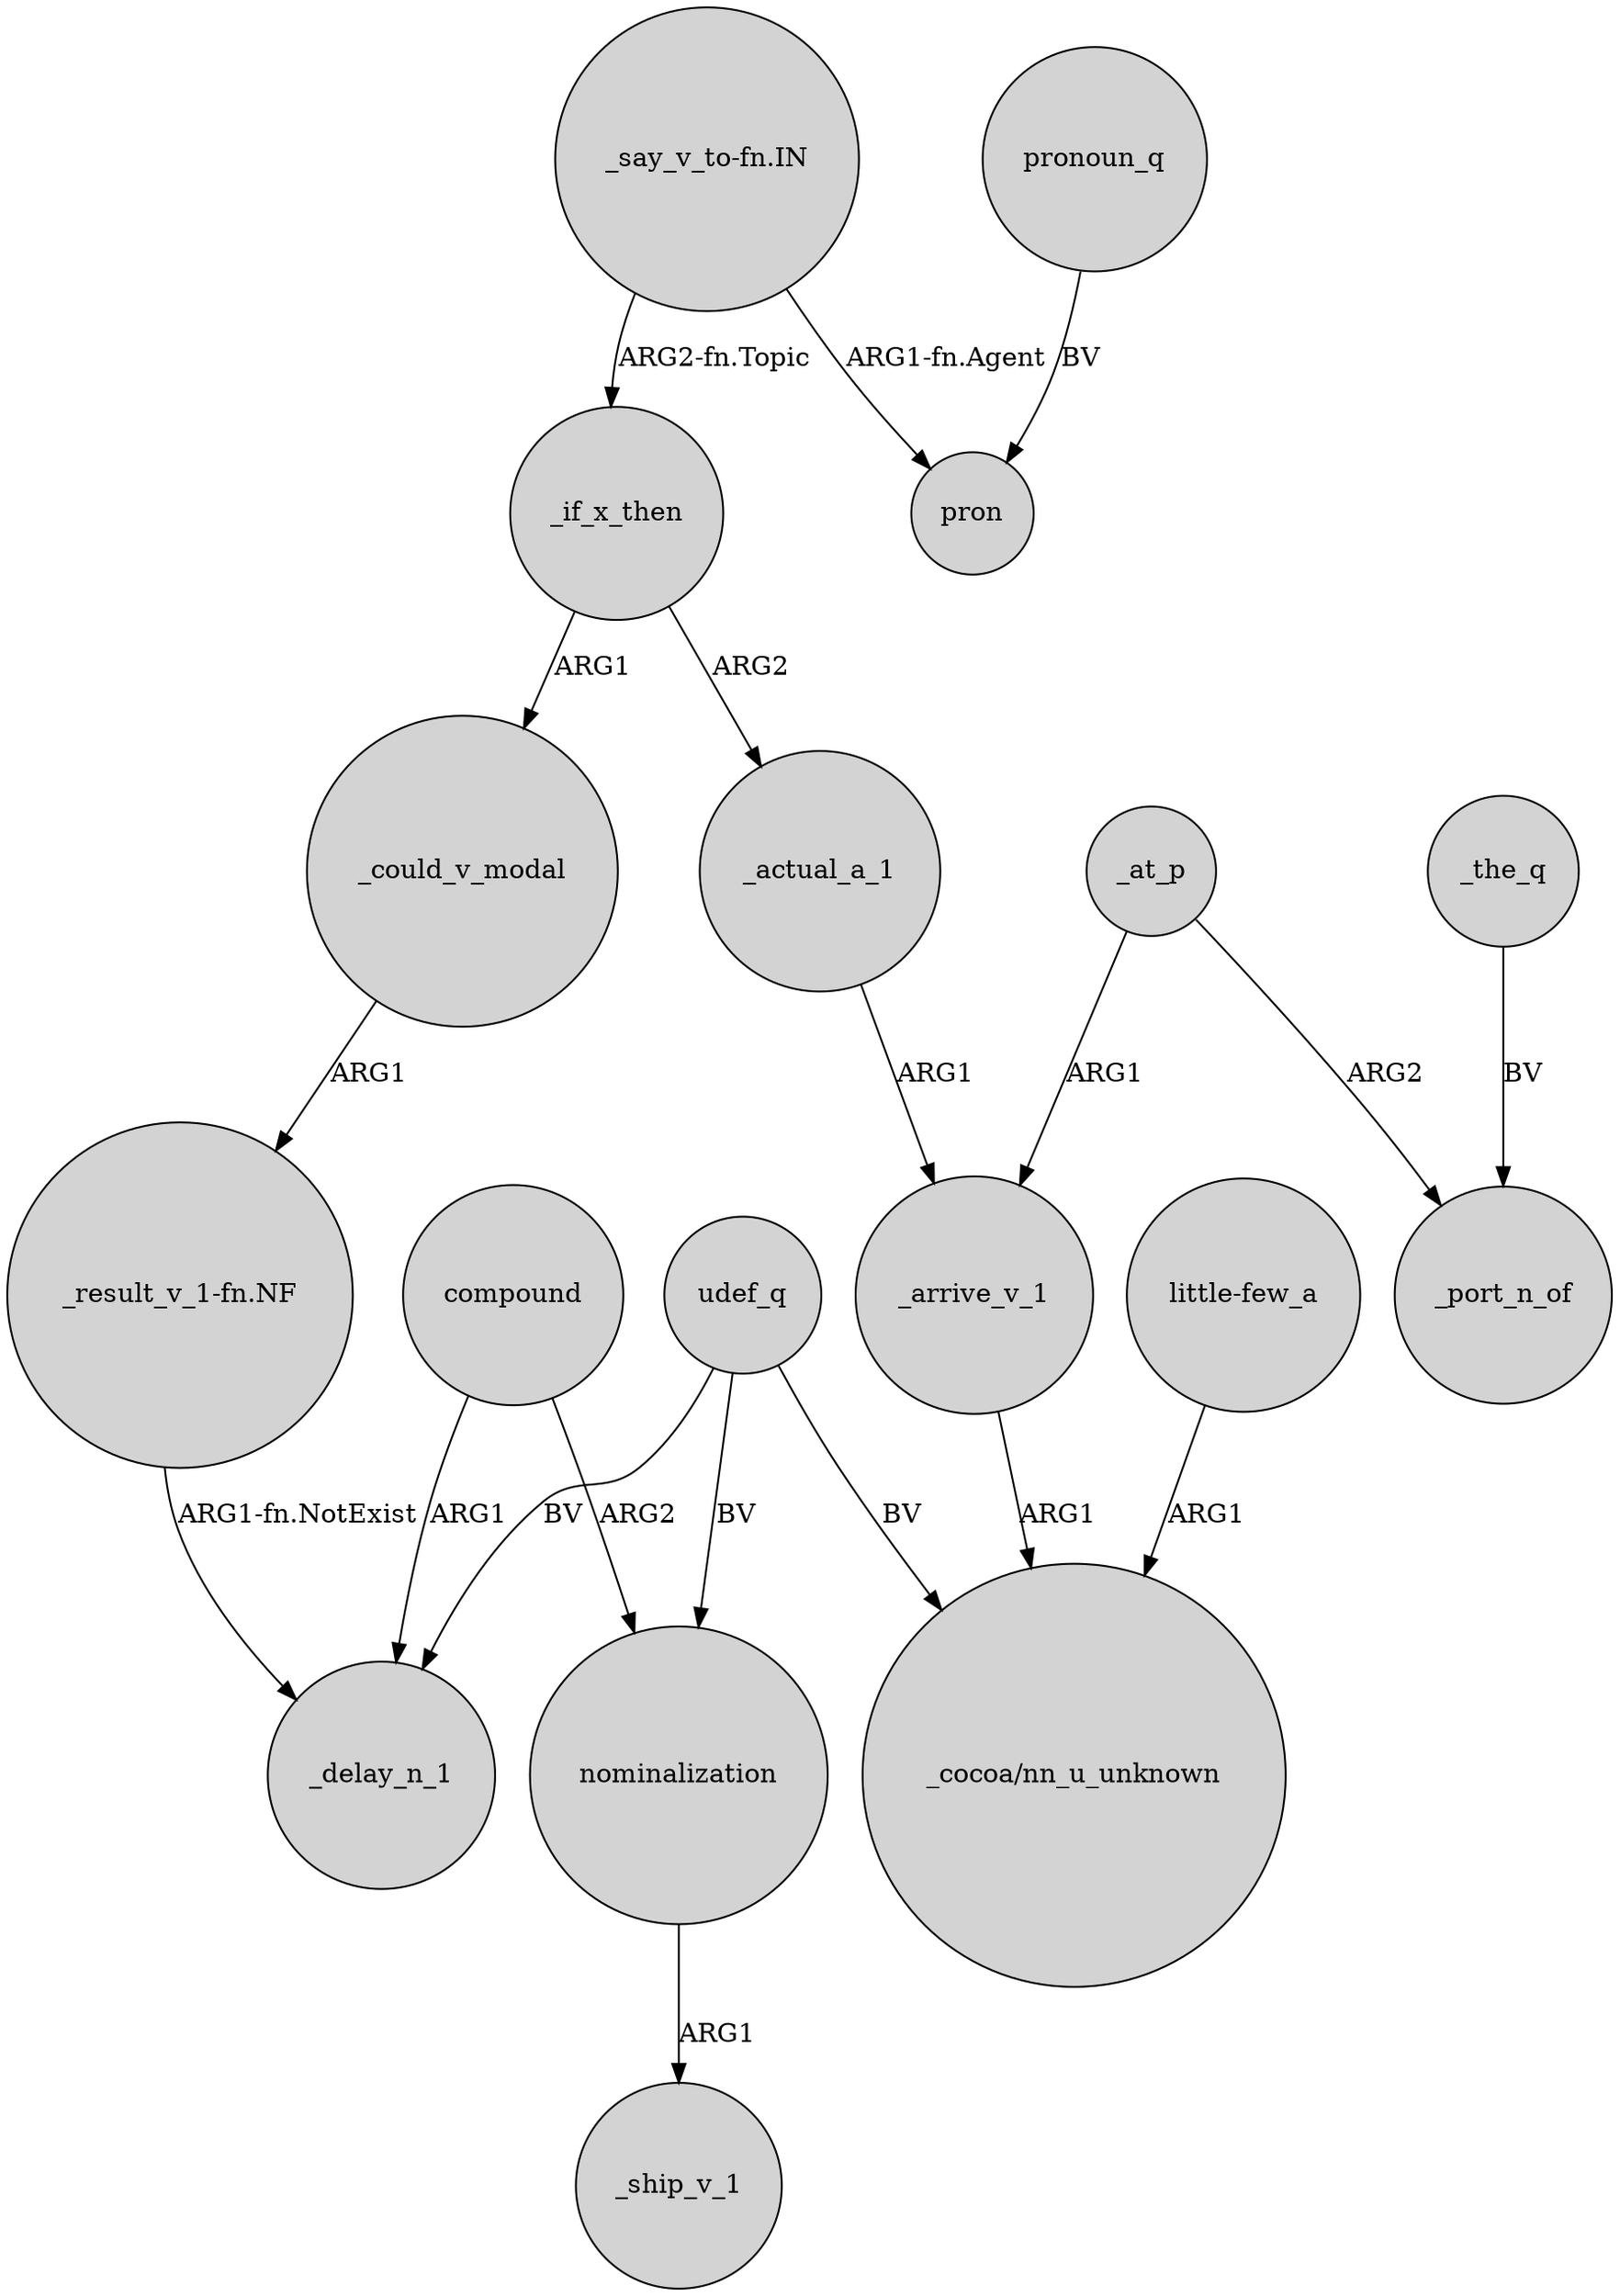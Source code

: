 digraph {
	node [shape=circle style=filled]
	"_say_v_to-fn.IN" -> _if_x_then [label="ARG2-fn.Topic"]
	_actual_a_1 -> _arrive_v_1 [label=ARG1]
	_at_p -> _arrive_v_1 [label=ARG1]
	udef_q -> "_cocoa/nn_u_unknown" [label=BV]
	_if_x_then -> _actual_a_1 [label=ARG2]
	compound -> nominalization [label=ARG2]
	_if_x_then -> _could_v_modal [label=ARG1]
	"little-few_a" -> "_cocoa/nn_u_unknown" [label=ARG1]
	udef_q -> _delay_n_1 [label=BV]
	compound -> _delay_n_1 [label=ARG1]
	pronoun_q -> pron [label=BV]
	_arrive_v_1 -> "_cocoa/nn_u_unknown" [label=ARG1]
	_the_q -> _port_n_of [label=BV]
	_could_v_modal -> "_result_v_1-fn.NF" [label=ARG1]
	nominalization -> _ship_v_1 [label=ARG1]
	"_result_v_1-fn.NF" -> _delay_n_1 [label="ARG1-fn.NotExist"]
	udef_q -> nominalization [label=BV]
	"_say_v_to-fn.IN" -> pron [label="ARG1-fn.Agent"]
	_at_p -> _port_n_of [label=ARG2]
}
